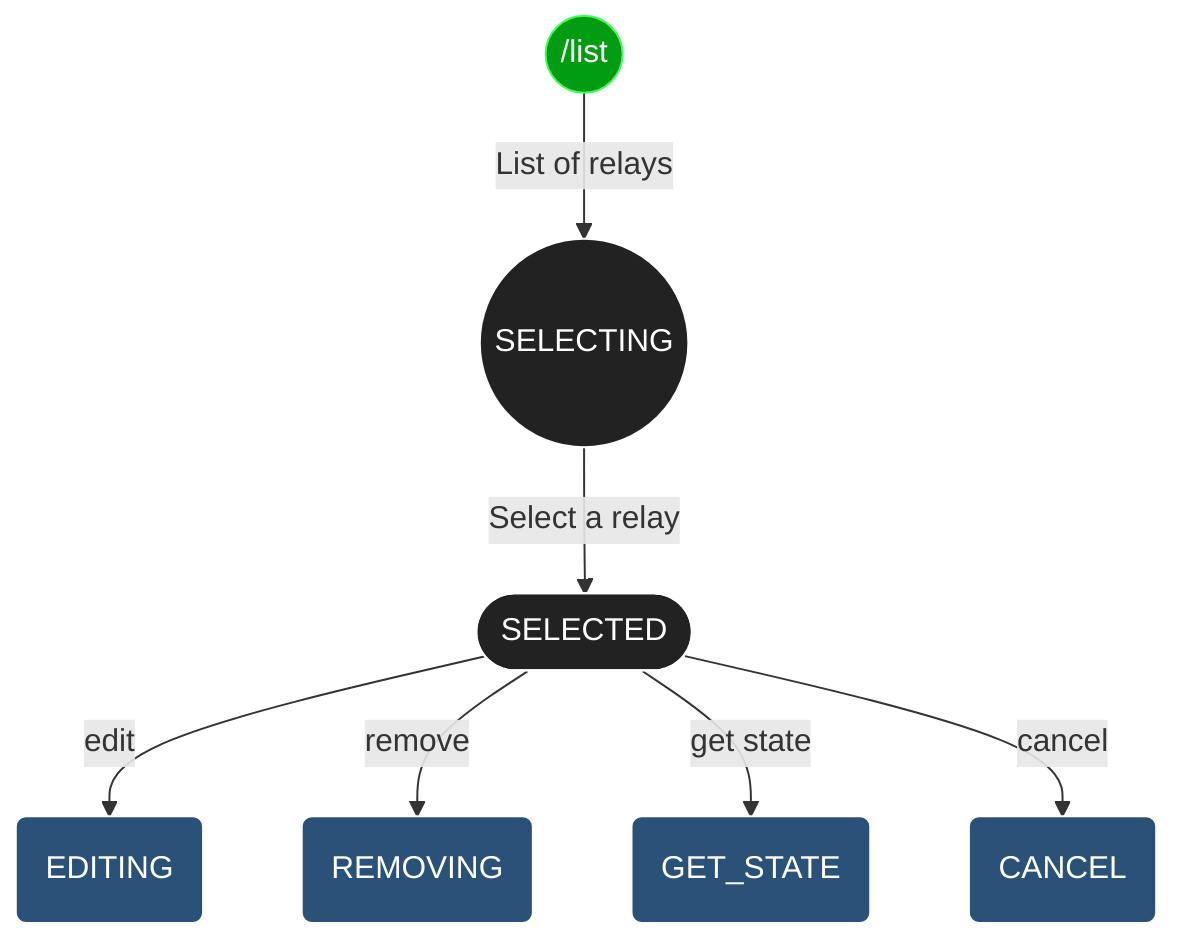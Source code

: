 flowchart TB
A(("/list")):::entryPoint --> |List of relays| B((SELECTING)):::state
B --> |Select a relay| C([SELECTED]):::state
C --> |edit| D(EDITING):::userInput
C --> |remove| E(REMOVING):::userInput
C --> |get state| F(GET_STATE):::userInput
C --> |cancel| G(CANCEL):::userInput


classDef userInput  fill:#2a5279, color:#ffffff, stroke:#ffffff
classDef state fill:#222222, color:#ffffff, stroke:#ffffff
classDef entryPoint fill:#009c11, stroke:#42FF57, color:#ffffff
classDef termination fill:#bb0007, stroke:#E60109, color:#ffffff